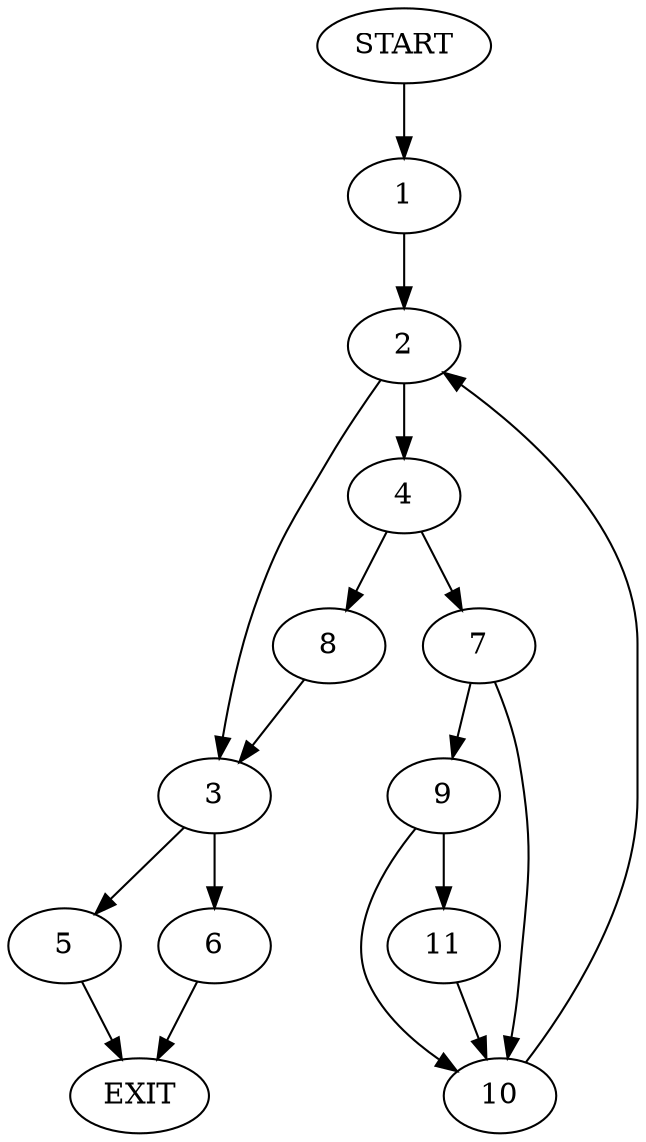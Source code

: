 digraph {
0 [label="START"]
12 [label="EXIT"]
0 -> 1
1 -> 2
2 -> 3
2 -> 4
3 -> 5
3 -> 6
4 -> 7
4 -> 8
8 -> 3
7 -> 9
7 -> 10
9 -> 11
9 -> 10
10 -> 2
11 -> 10
5 -> 12
6 -> 12
}
